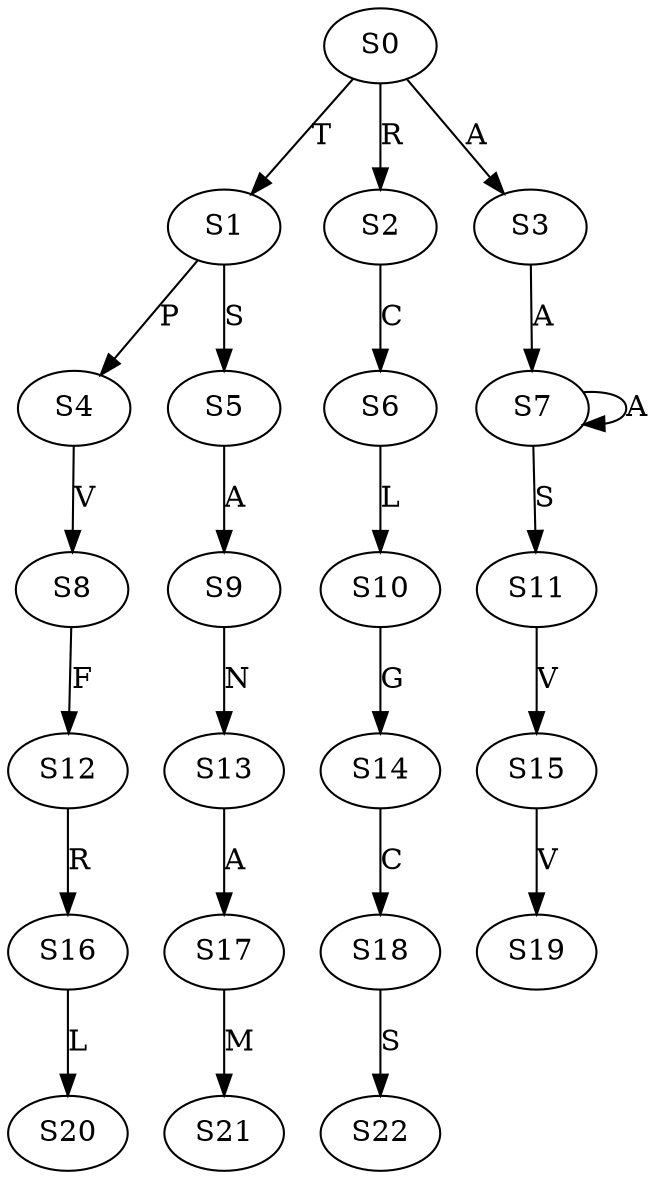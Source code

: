 strict digraph  {
	S0 -> S1 [ label = T ];
	S0 -> S2 [ label = R ];
	S0 -> S3 [ label = A ];
	S1 -> S4 [ label = P ];
	S1 -> S5 [ label = S ];
	S2 -> S6 [ label = C ];
	S3 -> S7 [ label = A ];
	S4 -> S8 [ label = V ];
	S5 -> S9 [ label = A ];
	S6 -> S10 [ label = L ];
	S7 -> S11 [ label = S ];
	S7 -> S7 [ label = A ];
	S8 -> S12 [ label = F ];
	S9 -> S13 [ label = N ];
	S10 -> S14 [ label = G ];
	S11 -> S15 [ label = V ];
	S12 -> S16 [ label = R ];
	S13 -> S17 [ label = A ];
	S14 -> S18 [ label = C ];
	S15 -> S19 [ label = V ];
	S16 -> S20 [ label = L ];
	S17 -> S21 [ label = M ];
	S18 -> S22 [ label = S ];
}
